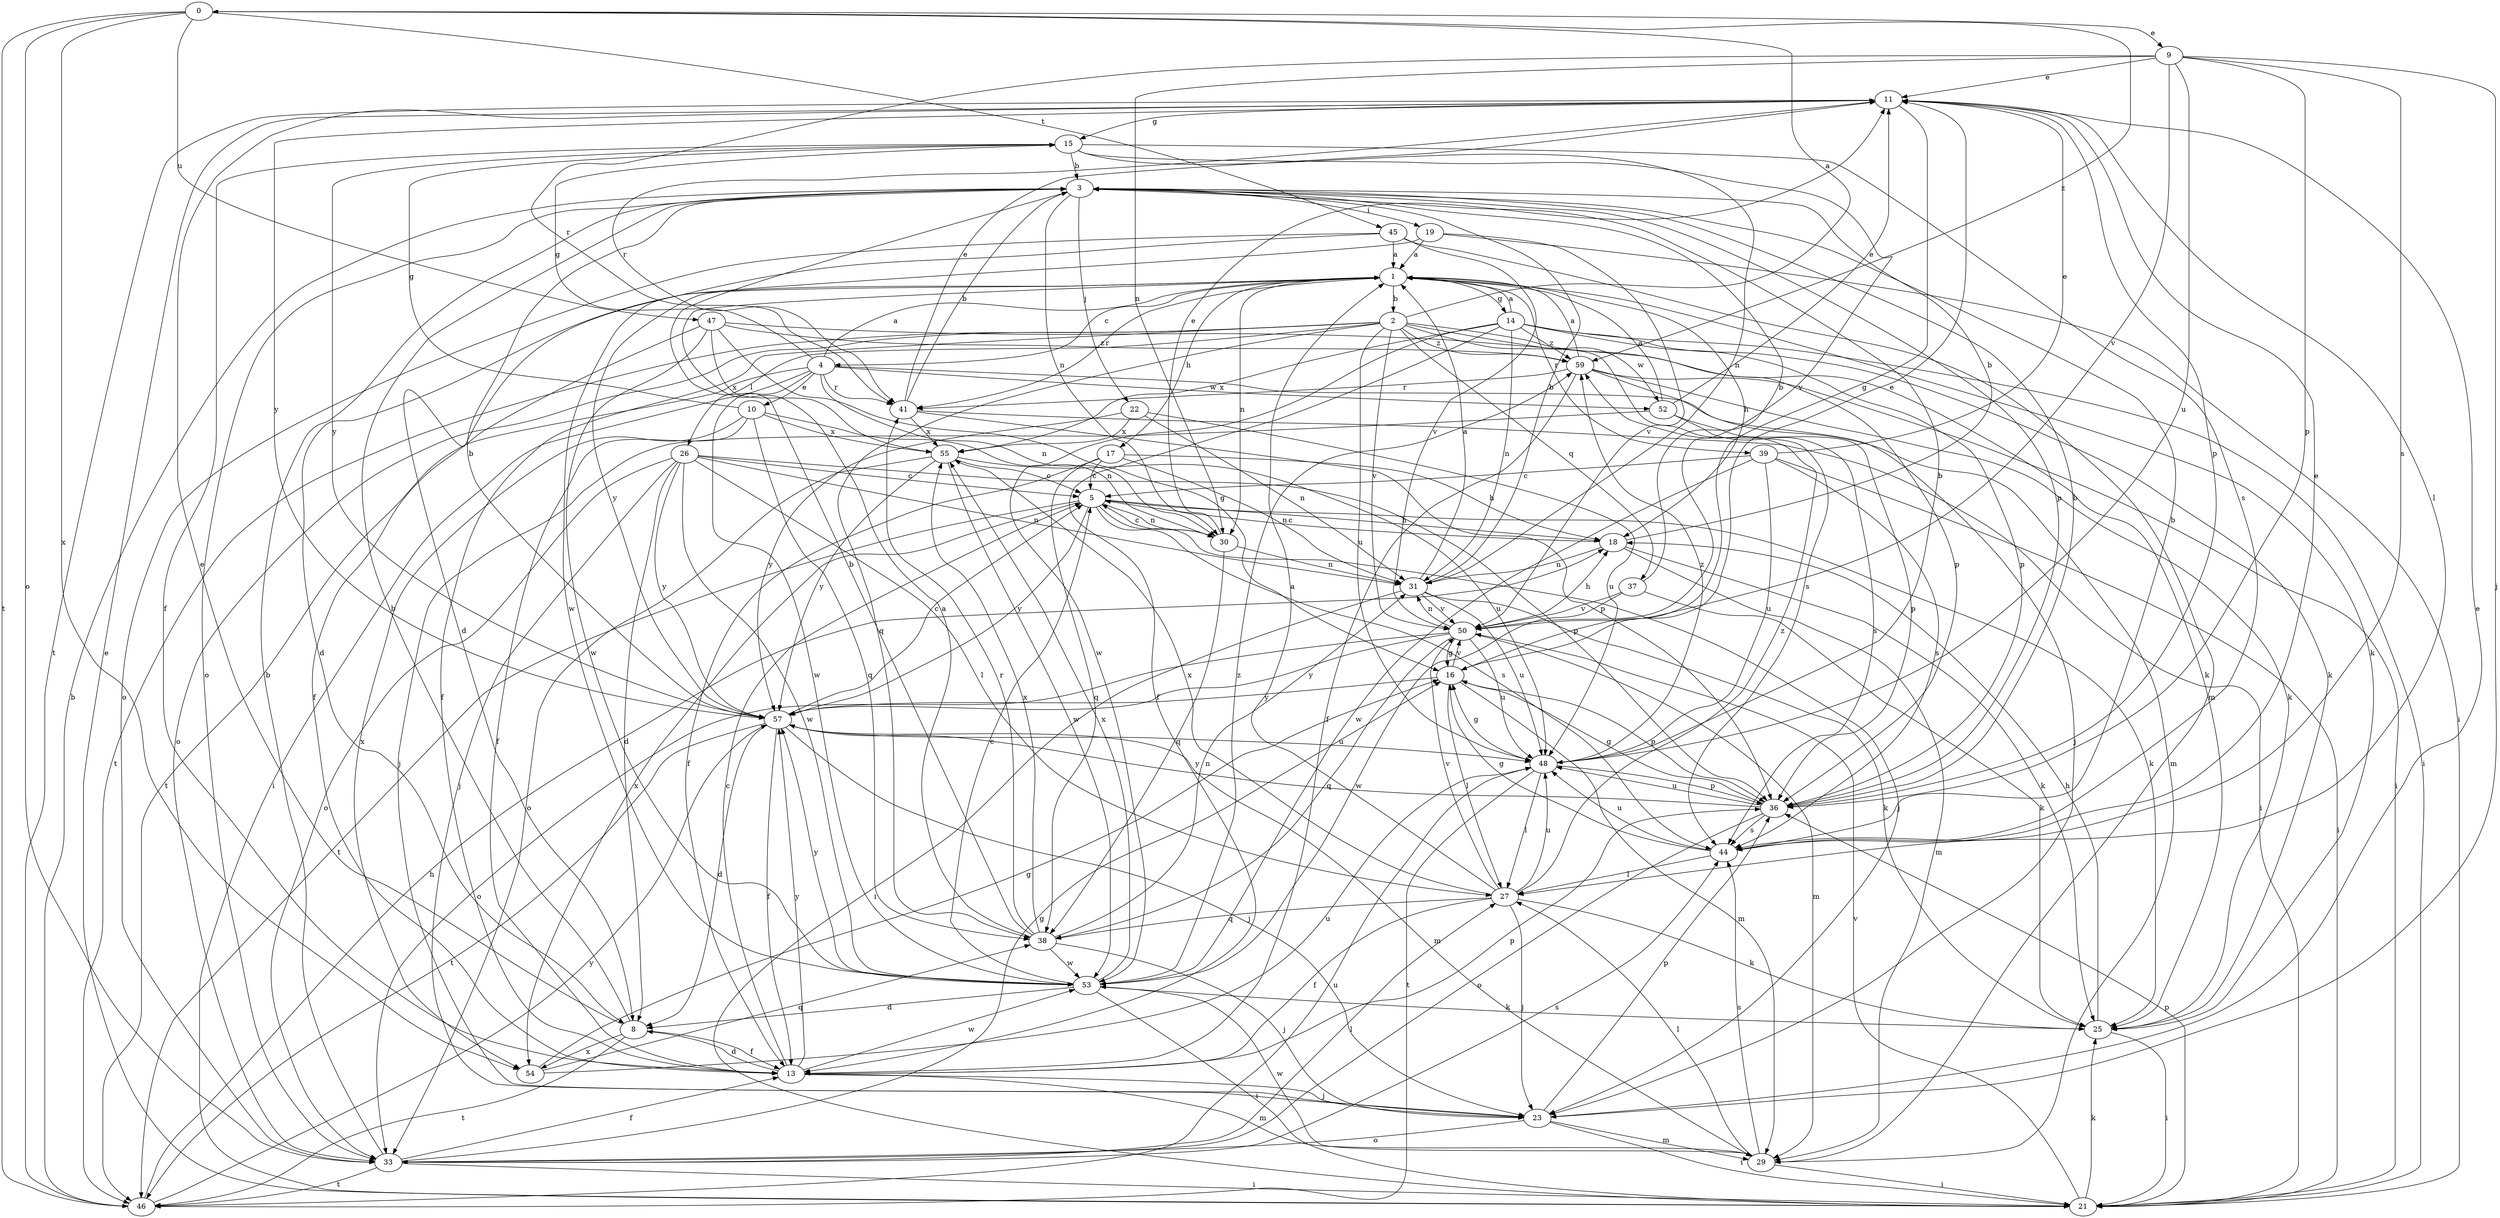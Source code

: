 strict digraph  {
0;
1;
2;
3;
4;
5;
8;
9;
10;
11;
13;
14;
15;
16;
17;
18;
19;
21;
22;
23;
25;
26;
27;
29;
30;
31;
33;
36;
37;
38;
39;
41;
44;
45;
46;
47;
48;
50;
52;
53;
54;
55;
57;
59;
0 -> 9  [label=e];
0 -> 33  [label=o];
0 -> 45  [label=t];
0 -> 46  [label=t];
0 -> 47  [label=u];
0 -> 54  [label=x];
0 -> 59  [label=z];
1 -> 2  [label=b];
1 -> 4  [label=c];
1 -> 8  [label=d];
1 -> 14  [label=g];
1 -> 17  [label=h];
1 -> 18  [label=h];
1 -> 25  [label=k];
1 -> 30  [label=n];
1 -> 39  [label=r];
1 -> 41  [label=r];
1 -> 57  [label=y];
2 -> 0  [label=a];
2 -> 13  [label=f];
2 -> 26  [label=l];
2 -> 33  [label=o];
2 -> 36  [label=p];
2 -> 37  [label=q];
2 -> 38  [label=q];
2 -> 44  [label=s];
2 -> 46  [label=t];
2 -> 48  [label=u];
2 -> 50  [label=v];
2 -> 52  [label=w];
2 -> 59  [label=z];
3 -> 19  [label=i];
3 -> 22  [label=j];
3 -> 30  [label=n];
3 -> 33  [label=o];
3 -> 36  [label=p];
4 -> 1  [label=a];
4 -> 10  [label=e];
4 -> 15  [label=g];
4 -> 21  [label=i];
4 -> 29  [label=m];
4 -> 30  [label=n];
4 -> 41  [label=r];
4 -> 46  [label=t];
4 -> 52  [label=w];
4 -> 53  [label=w];
5 -> 18  [label=h];
5 -> 23  [label=j];
5 -> 25  [label=k];
5 -> 30  [label=n];
5 -> 44  [label=s];
5 -> 46  [label=t];
5 -> 54  [label=x];
5 -> 57  [label=y];
8 -> 3  [label=b];
8 -> 11  [label=e];
8 -> 13  [label=f];
8 -> 46  [label=t];
8 -> 54  [label=x];
9 -> 11  [label=e];
9 -> 23  [label=j];
9 -> 30  [label=n];
9 -> 36  [label=p];
9 -> 41  [label=r];
9 -> 44  [label=s];
9 -> 48  [label=u];
9 -> 50  [label=v];
10 -> 13  [label=f];
10 -> 15  [label=g];
10 -> 30  [label=n];
10 -> 38  [label=q];
10 -> 54  [label=x];
10 -> 55  [label=x];
11 -> 15  [label=g];
11 -> 16  [label=g];
11 -> 27  [label=l];
11 -> 36  [label=p];
11 -> 41  [label=r];
11 -> 46  [label=t];
11 -> 57  [label=y];
13 -> 5  [label=c];
13 -> 8  [label=d];
13 -> 23  [label=j];
13 -> 29  [label=m];
13 -> 36  [label=p];
13 -> 53  [label=w];
13 -> 57  [label=y];
14 -> 1  [label=a];
14 -> 13  [label=f];
14 -> 21  [label=i];
14 -> 25  [label=k];
14 -> 31  [label=n];
14 -> 36  [label=p];
14 -> 53  [label=w];
14 -> 55  [label=x];
14 -> 59  [label=z];
15 -> 3  [label=b];
15 -> 13  [label=f];
15 -> 31  [label=n];
15 -> 44  [label=s];
15 -> 50  [label=v];
15 -> 57  [label=y];
16 -> 11  [label=e];
16 -> 27  [label=l];
16 -> 29  [label=m];
16 -> 36  [label=p];
16 -> 50  [label=v];
16 -> 57  [label=y];
17 -> 5  [label=c];
17 -> 13  [label=f];
17 -> 18  [label=h];
17 -> 31  [label=n];
17 -> 38  [label=q];
18 -> 3  [label=b];
18 -> 5  [label=c];
18 -> 25  [label=k];
18 -> 29  [label=m];
18 -> 31  [label=n];
19 -> 1  [label=a];
19 -> 8  [label=d];
19 -> 21  [label=i];
19 -> 50  [label=v];
21 -> 11  [label=e];
21 -> 25  [label=k];
21 -> 36  [label=p];
21 -> 50  [label=v];
22 -> 31  [label=n];
22 -> 48  [label=u];
22 -> 55  [label=x];
22 -> 57  [label=y];
23 -> 11  [label=e];
23 -> 21  [label=i];
23 -> 29  [label=m];
23 -> 33  [label=o];
23 -> 36  [label=p];
25 -> 18  [label=h];
25 -> 21  [label=i];
26 -> 5  [label=c];
26 -> 8  [label=d];
26 -> 23  [label=j];
26 -> 27  [label=l];
26 -> 31  [label=n];
26 -> 33  [label=o];
26 -> 36  [label=p];
26 -> 53  [label=w];
26 -> 57  [label=y];
27 -> 1  [label=a];
27 -> 13  [label=f];
27 -> 23  [label=j];
27 -> 25  [label=k];
27 -> 38  [label=q];
27 -> 48  [label=u];
27 -> 50  [label=v];
27 -> 55  [label=x];
27 -> 59  [label=z];
29 -> 21  [label=i];
29 -> 27  [label=l];
29 -> 44  [label=s];
29 -> 53  [label=w];
30 -> 5  [label=c];
30 -> 11  [label=e];
30 -> 31  [label=n];
30 -> 38  [label=q];
31 -> 1  [label=a];
31 -> 3  [label=b];
31 -> 21  [label=i];
31 -> 25  [label=k];
31 -> 48  [label=u];
31 -> 50  [label=v];
33 -> 3  [label=b];
33 -> 13  [label=f];
33 -> 16  [label=g];
33 -> 21  [label=i];
33 -> 27  [label=l];
33 -> 44  [label=s];
33 -> 46  [label=t];
36 -> 3  [label=b];
36 -> 16  [label=g];
36 -> 33  [label=o];
36 -> 44  [label=s];
36 -> 48  [label=u];
36 -> 57  [label=y];
37 -> 3  [label=b];
37 -> 25  [label=k];
37 -> 50  [label=v];
37 -> 53  [label=w];
38 -> 1  [label=a];
38 -> 3  [label=b];
38 -> 23  [label=j];
38 -> 31  [label=n];
38 -> 41  [label=r];
38 -> 53  [label=w];
38 -> 55  [label=x];
39 -> 5  [label=c];
39 -> 11  [label=e];
39 -> 21  [label=i];
39 -> 44  [label=s];
39 -> 48  [label=u];
39 -> 53  [label=w];
41 -> 3  [label=b];
41 -> 11  [label=e];
41 -> 21  [label=i];
41 -> 36  [label=p];
41 -> 55  [label=x];
44 -> 3  [label=b];
44 -> 11  [label=e];
44 -> 16  [label=g];
44 -> 27  [label=l];
44 -> 48  [label=u];
45 -> 1  [label=a];
45 -> 29  [label=m];
45 -> 33  [label=o];
45 -> 50  [label=v];
45 -> 53  [label=w];
46 -> 3  [label=b];
46 -> 18  [label=h];
46 -> 48  [label=u];
46 -> 57  [label=y];
47 -> 13  [label=f];
47 -> 16  [label=g];
47 -> 25  [label=k];
47 -> 53  [label=w];
47 -> 55  [label=x];
47 -> 59  [label=z];
48 -> 3  [label=b];
48 -> 16  [label=g];
48 -> 27  [label=l];
48 -> 36  [label=p];
48 -> 46  [label=t];
48 -> 59  [label=z];
50 -> 16  [label=g];
50 -> 18  [label=h];
50 -> 29  [label=m];
50 -> 31  [label=n];
50 -> 33  [label=o];
50 -> 38  [label=q];
50 -> 48  [label=u];
50 -> 57  [label=y];
52 -> 1  [label=a];
52 -> 11  [label=e];
52 -> 23  [label=j];
52 -> 36  [label=p];
52 -> 44  [label=s];
53 -> 5  [label=c];
53 -> 8  [label=d];
53 -> 21  [label=i];
53 -> 25  [label=k];
53 -> 55  [label=x];
53 -> 57  [label=y];
53 -> 59  [label=z];
54 -> 16  [label=g];
54 -> 38  [label=q];
54 -> 48  [label=u];
55 -> 5  [label=c];
55 -> 33  [label=o];
55 -> 48  [label=u];
55 -> 53  [label=w];
55 -> 57  [label=y];
57 -> 3  [label=b];
57 -> 5  [label=c];
57 -> 8  [label=d];
57 -> 13  [label=f];
57 -> 23  [label=j];
57 -> 29  [label=m];
57 -> 46  [label=t];
57 -> 48  [label=u];
59 -> 1  [label=a];
59 -> 13  [label=f];
59 -> 21  [label=i];
59 -> 23  [label=j];
59 -> 25  [label=k];
59 -> 41  [label=r];
}
